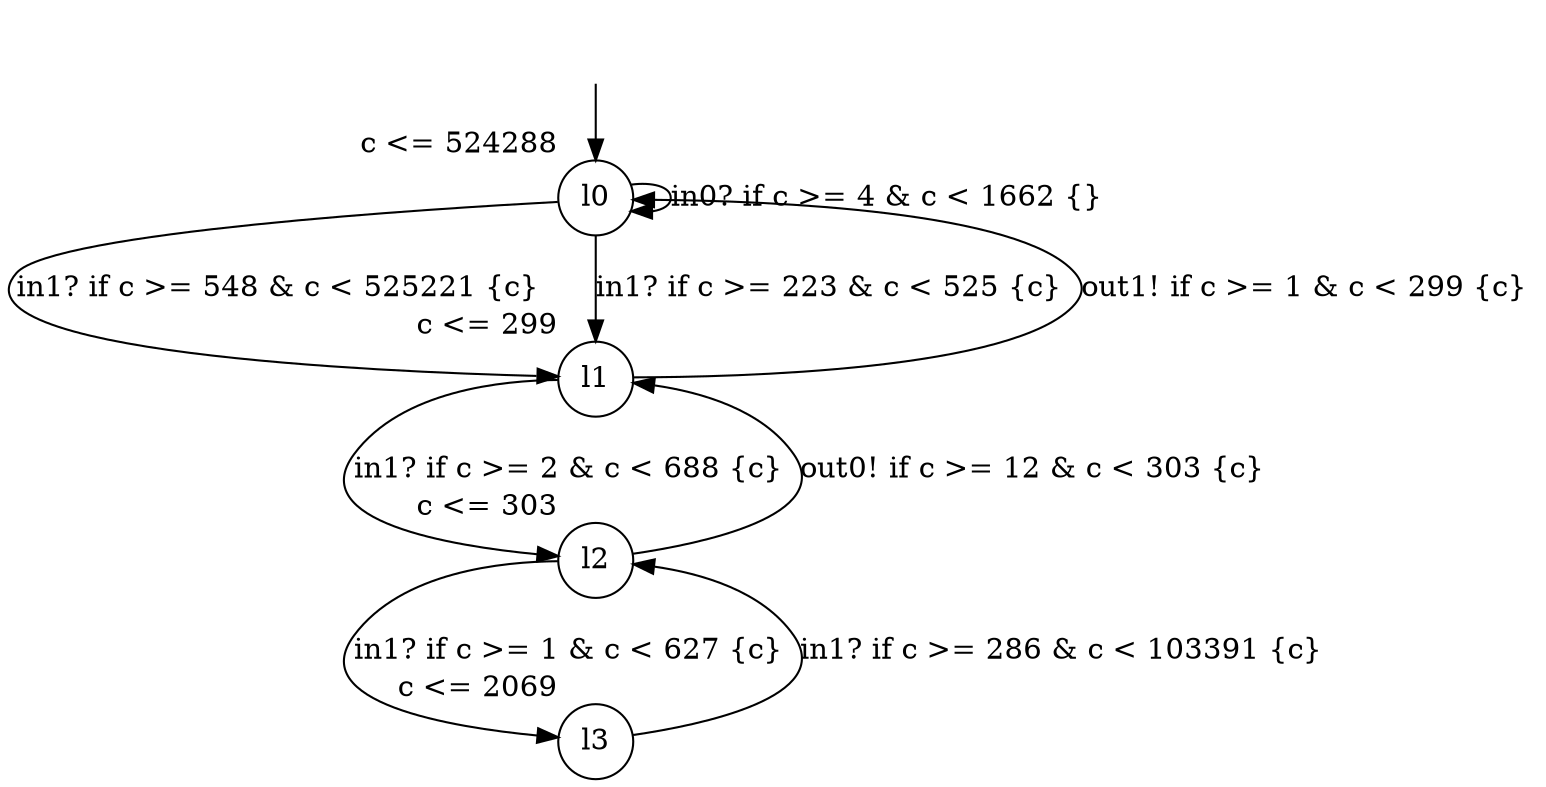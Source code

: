 digraph g {
__start0 [label="" shape="none"];
l0 [shape="circle" margin=0 label="l0", xlabel="c <= 524288"];
l1 [shape="circle" margin=0 label="l1", xlabel="c <= 299"];
l2 [shape="circle" margin=0 label="l2", xlabel="c <= 303"];
l3 [shape="circle" margin=0 label="l3", xlabel="c <= 2069"];
l0 -> l0 [label="in0? if c >= 4 & c < 1662 {} "];
l0 -> l1 [label="in1? if c >= 548 & c < 525221 {c} "];
l0 -> l1 [label="in1? if c >= 223 & c < 525 {c} "];
l1 -> l0 [label="out1! if c >= 1 & c < 299 {c} "];
l1 -> l2 [label="in1? if c >= 2 & c < 688 {c} "];
l2 -> l1 [label="out0! if c >= 12 & c < 303 {c} "];
l2 -> l3 [label="in1? if c >= 1 & c < 627 {c} "];
l3 -> l2 [label="in1? if c >= 286 & c < 103391 {c} "];
__start0 -> l0;
}

